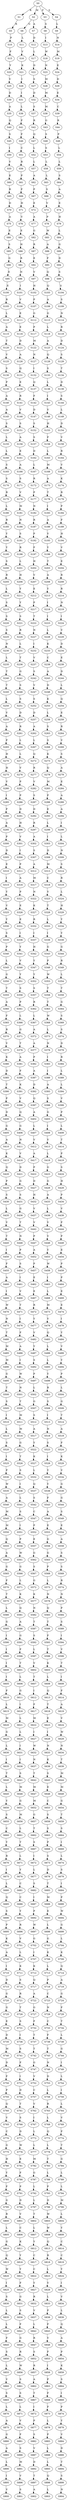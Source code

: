 strict digraph  {
	S0 -> S1 [ label = R ];
	S0 -> S2 [ label = M ];
	S0 -> S3 [ label = F ];
	S0 -> S4 [ label = S ];
	S1 -> S5 [ label = R ];
	S2 -> S6 [ label = G ];
	S2 -> S7 [ label = A ];
	S3 -> S8 [ label = S ];
	S4 -> S9 [ label = L ];
	S5 -> S10 [ label = P ];
	S6 -> S11 [ label = L ];
	S7 -> S12 [ label = D ];
	S8 -> S13 [ label = I ];
	S9 -> S14 [ label = N ];
	S10 -> S15 [ label = F ];
	S11 -> S16 [ label = V ];
	S12 -> S17 [ label = L ];
	S13 -> S18 [ label = W ];
	S14 -> S19 [ label = M ];
	S15 -> S20 [ label = Y ];
	S16 -> S21 [ label = K ];
	S17 -> S22 [ label = D ];
	S18 -> S23 [ label = N ];
	S19 -> S24 [ label = E ];
	S20 -> S25 [ label = V ];
	S21 -> S26 [ label = I ];
	S22 -> S27 [ label = S ];
	S23 -> S28 [ label = M ];
	S24 -> S29 [ label = D ];
	S25 -> S30 [ label = D ];
	S26 -> S31 [ label = I ];
	S27 -> S32 [ label = D ];
	S28 -> S33 [ label = M ];
	S29 -> S34 [ label = E ];
	S30 -> S35 [ label = A ];
	S31 -> S36 [ label = L ];
	S32 -> S37 [ label = S ];
	S33 -> S38 [ label = M ];
	S34 -> S39 [ label = C ];
	S35 -> S40 [ label = Q ];
	S36 -> S41 [ label = F ];
	S37 -> S42 [ label = R ];
	S38 -> S43 [ label = G ];
	S39 -> S44 [ label = R ];
	S40 -> S45 [ label = S ];
	S41 -> S46 [ label = F ];
	S42 -> S47 [ label = Q ];
	S43 -> S48 [ label = S ];
	S44 -> S49 [ label = P ];
	S45 -> S50 [ label = I ];
	S46 -> S51 [ label = C ];
	S47 -> S52 [ label = L ];
	S48 -> S53 [ label = S ];
	S49 -> S54 [ label = L ];
	S50 -> S55 [ label = V ];
	S51 -> S56 [ label = R ];
	S52 -> S57 [ label = L ];
	S53 -> S58 [ label = L ];
	S54 -> S59 [ label = L ];
	S55 -> S60 [ label = E ];
	S56 -> S61 [ label = P ];
	S57 -> S62 [ label = A ];
	S58 -> S63 [ label = L ];
	S59 -> S64 [ label = S ];
	S60 -> S65 [ label = R ];
	S61 -> S66 [ label = F ];
	S62 -> S67 [ label = P ];
	S63 -> S68 [ label = S ];
	S64 -> S69 [ label = A ];
	S65 -> S70 [ label = D ];
	S66 -> S71 [ label = H ];
	S67 -> S72 [ label = E ];
	S68 -> S73 [ label = V ];
	S69 -> S74 [ label = E ];
	S70 -> S75 [ label = A ];
	S71 -> S76 [ label = V ];
	S72 -> S77 [ label = A ];
	S73 -> S78 [ label = P ];
	S74 -> S79 [ label = H ];
	S75 -> S80 [ label = E ];
	S76 -> S81 [ label = E ];
	S77 -> S82 [ label = G ];
	S78 -> S83 [ label = W ];
	S79 -> S84 [ label = L ];
	S80 -> S85 [ label = S ];
	S81 -> S86 [ label = H ];
	S82 -> S87 [ label = R ];
	S83 -> S88 [ label = A ];
	S84 -> S89 [ label = G ];
	S85 -> S90 [ label = G ];
	S86 -> S91 [ label = R ];
	S87 -> S92 [ label = E ];
	S88 -> S93 [ label = F ];
	S89 -> S94 [ label = D ];
	S90 -> S95 [ label = E ];
	S91 -> S96 [ label = N ];
	S92 -> S97 [ label = V ];
	S93 -> S98 [ label = Q ];
	S94 -> S99 [ label = S ];
	S95 -> S100 [ label = E ];
	S96 -> S101 [ label = I ];
	S97 -> S102 [ label = H ];
	S98 -> S103 [ label = Q ];
	S99 -> S104 [ label = S ];
	S100 -> S105 [ label = R ];
	S101 -> S106 [ label = V ];
	S102 -> S107 [ label = P ];
	S103 -> S108 [ label = A ];
	S104 -> S109 [ label = S ];
	S105 -> S110 [ label = L ];
	S106 -> S111 [ label = E ];
	S107 -> S112 [ label = G ];
	S108 -> S113 [ label = G ];
	S109 -> S114 [ label = N ];
	S110 -> S115 [ label = A ];
	S111 -> S116 [ label = E ];
	S112 -> S117 [ label = P ];
	S113 -> S118 [ label = L ];
	S114 -> S119 [ label = R ];
	S115 -> S120 [ label = T ];
	S116 -> S121 [ label = D ];
	S117 -> S122 [ label = M ];
	S118 -> S123 [ label = A ];
	S119 -> S124 [ label = D ];
	S120 -> S125 [ label = V ];
	S121 -> S126 [ label = A ];
	S122 -> S127 [ label = N ];
	S123 -> S128 [ label = Q ];
	S124 -> S129 [ label = S ];
	S125 -> S130 [ label = S ];
	S126 -> S131 [ label = Q ];
	S127 -> S132 [ label = I ];
	S128 -> S133 [ label = S ];
	S129 -> S134 [ label = T ];
	S130 -> S135 [ label = P ];
	S131 -> S136 [ label = E ];
	S132 -> S137 [ label = Q ];
	S133 -> S138 [ label = L ];
	S134 -> S139 [ label = D ];
	S135 -> S140 [ label = A ];
	S136 -> S141 [ label = R ];
	S137 -> S142 [ label = F ];
	S138 -> S143 [ label = I ];
	S139 -> S144 [ label = S ];
	S140 -> S145 [ label = A ];
	S141 -> S146 [ label = V ];
	S142 -> S147 [ label = D ];
	S143 -> S148 [ label = V ];
	S144 -> S149 [ label = L ];
	S145 -> S150 [ label = S ];
	S146 -> S151 [ label = S ];
	S147 -> S152 [ label = S ];
	S148 -> S153 [ label = H ];
	S149 -> S154 [ label = D ];
	S150 -> S155 [ label = L ];
	S151 -> S156 [ label = A ];
	S152 -> S157 [ label = S ];
	S153 -> S158 [ label = F ];
	S154 -> S159 [ label = V ];
	S155 -> S160 [ label = L ];
	S156 -> S161 [ label = E ];
	S157 -> S162 [ label = D ];
	S158 -> S163 [ label = L ];
	S159 -> S164 [ label = R ];
	S160 -> S165 [ label = S ];
	S161 -> S166 [ label = A ];
	S162 -> S167 [ label = L ];
	S163 -> S168 [ label = M ];
	S164 -> S169 [ label = V ];
	S165 -> S170 [ label = S ];
	S166 -> S171 [ label = S ];
	S167 -> S172 [ label = R ];
	S168 -> S173 [ label = A ];
	S169 -> S174 [ label = K ];
	S170 -> S175 [ label = R ];
	S171 -> S176 [ label = V ];
	S172 -> S177 [ label = P ];
	S173 -> S178 [ label = T ];
	S174 -> S179 [ label = R ];
	S175 -> S180 [ label = L ];
	S176 -> S181 [ label = M ];
	S177 -> S182 [ label = N ];
	S178 -> S183 [ label = I ];
	S179 -> S184 [ label = P ];
	S180 -> S185 [ label = R ];
	S181 -> S186 [ label = N ];
	S182 -> S187 [ label = R ];
	S183 -> S188 [ label = A ];
	S184 -> S189 [ label = F ];
	S185 -> S190 [ label = Y ];
	S186 -> S191 [ label = S ];
	S187 -> S192 [ label = P ];
	S188 -> S193 [ label = V ];
	S189 -> S194 [ label = H ];
	S190 -> S195 [ label = Y ];
	S191 -> S196 [ label = R ];
	S192 -> S197 [ label = F ];
	S193 -> S198 [ label = Y ];
	S194 -> S199 [ label = V ];
	S195 -> S200 [ label = S ];
	S196 -> S201 [ label = L ];
	S197 -> S202 [ label = H ];
	S198 -> S203 [ label = T ];
	S199 -> S204 [ label = E ];
	S200 -> S205 [ label = R ];
	S201 -> S206 [ label = H ];
	S202 -> S207 [ label = V ];
	S203 -> S208 [ label = A ];
	S204 -> S209 [ label = R ];
	S205 -> S210 [ label = L ];
	S206 -> S211 [ label = Y ];
	S207 -> S212 [ label = E ];
	S208 -> S213 [ label = Y ];
	S209 -> S214 [ label = R ];
	S210 -> S215 [ label = S ];
	S211 -> S216 [ label = Y ];
	S212 -> S217 [ label = P ];
	S213 -> S218 [ label = I ];
	S214 -> S219 [ label = N ];
	S215 -> S220 [ label = S ];
	S216 -> S221 [ label = S ];
	S217 -> S222 [ label = T ];
	S218 -> S223 [ label = I ];
	S219 -> S224 [ label = I ];
	S220 -> S225 [ label = S ];
	S221 -> S226 [ label = R ];
	S222 -> S227 [ label = N ];
	S223 -> S228 [ label = L ];
	S224 -> S229 [ label = V ];
	S225 -> S230 [ label = N ];
	S226 -> S231 [ label = L ];
	S227 -> S232 [ label = I ];
	S228 -> S233 [ label = K ];
	S229 -> S234 [ label = D ];
	S230 -> S235 [ label = L ];
	S231 -> S236 [ label = T ];
	S232 -> S237 [ label = V ];
	S233 -> S238 [ label = C ];
	S234 -> S239 [ label = E ];
	S235 -> S240 [ label = T ];
	S236 -> S241 [ label = G ];
	S237 -> S242 [ label = S ];
	S238 -> S243 [ label = A ];
	S239 -> S244 [ label = D ];
	S240 -> S245 [ label = T ];
	S241 -> S246 [ label = S ];
	S242 -> S247 [ label = V ];
	S243 -> S248 [ label = D ];
	S244 -> S249 [ label = L ];
	S245 -> S250 [ label = L ];
	S246 -> S251 [ label = S ];
	S247 -> S252 [ label = S ];
	S248 -> S253 [ label = K ];
	S249 -> S254 [ label = Q ];
	S250 -> S255 [ label = V ];
	S251 -> S256 [ label = D ];
	S252 -> S257 [ label = D ];
	S253 -> S258 [ label = L ];
	S254 -> S259 [ label = E ];
	S255 -> S260 [ label = A ];
	S256 -> S261 [ label = R ];
	S257 -> S262 [ label = A ];
	S258 -> S263 [ label = S ];
	S259 -> S264 [ label = R ];
	S260 -> S265 [ label = P ];
	S261 -> S266 [ label = L ];
	S262 -> S267 [ label = L ];
	S263 -> S268 [ label = S ];
	S264 -> S269 [ label = V ];
	S265 -> S270 [ label = H ];
	S266 -> S271 [ label = L ];
	S267 -> S272 [ label = Q ];
	S268 -> S273 [ label = K ];
	S269 -> S274 [ label = S ];
	S270 -> S275 [ label = H ];
	S271 -> S276 [ label = V ];
	S272 -> S277 [ label = R ];
	S273 -> S278 [ label = Q ];
	S274 -> S279 [ label = A ];
	S275 -> S280 [ label = V ];
	S276 -> S281 [ label = P ];
	S277 -> S282 [ label = V ];
	S278 -> S283 [ label = M ];
	S279 -> S284 [ label = E ];
	S280 -> S285 [ label = I ];
	S281 -> S286 [ label = P ];
	S282 -> S287 [ label = S ];
	S283 -> S288 [ label = P ];
	S284 -> S289 [ label = A ];
	S285 -> S290 [ label = P ];
	S286 -> S291 [ label = D ];
	S287 -> S292 [ label = D ];
	S288 -> S293 [ label = E ];
	S289 -> S294 [ label = A ];
	S290 -> S295 [ label = A ];
	S291 -> S296 [ label = H ];
	S292 -> S297 [ label = R ];
	S293 -> S298 [ label = L ];
	S294 -> S299 [ label = I ];
	S295 -> S300 [ label = P ];
	S296 -> S301 [ label = V ];
	S297 -> S302 [ label = A ];
	S298 -> S303 [ label = I ];
	S299 -> S304 [ label = L ];
	S300 -> S305 [ label = D ];
	S301 -> S306 [ label = I ];
	S302 -> S307 [ label = S ];
	S303 -> S308 [ label = D ];
	S304 -> S309 [ label = N ];
	S305 -> S310 [ label = E ];
	S306 -> S311 [ label = P ];
	S307 -> S312 [ label = A ];
	S308 -> S313 [ label = M ];
	S309 -> S314 [ label = S ];
	S310 -> S315 [ label = I ];
	S311 -> S316 [ label = A ];
	S312 -> S317 [ label = M ];
	S313 -> S318 [ label = C ];
	S314 -> S319 [ label = R ];
	S315 -> S320 [ label = Y ];
	S316 -> S321 [ label = P ];
	S317 -> S322 [ label = N ];
	S318 -> S323 [ label = V ];
	S319 -> S324 [ label = L ];
	S320 -> S325 [ label = V ];
	S321 -> S326 [ label = E ];
	S322 -> S327 [ label = K ];
	S323 -> S328 [ label = T ];
	S324 -> S329 [ label = H ];
	S325 -> S330 [ label = Y ];
	S326 -> S331 [ label = E ];
	S327 -> S332 [ label = R ];
	S328 -> S333 [ label = L ];
	S329 -> S334 [ label = Y ];
	S330 -> S335 [ label = S ];
	S331 -> S336 [ label = I ];
	S332 -> S337 [ label = I ];
	S333 -> S338 [ label = I ];
	S334 -> S339 [ label = Y ];
	S335 -> S340 [ label = P ];
	S336 -> S341 [ label = Y ];
	S337 -> S342 [ label = H ];
	S338 -> S343 [ label = G ];
	S339 -> S344 [ label = G ];
	S340 -> S345 [ label = L ];
	S341 -> S346 [ label = V ];
	S342 -> S347 [ label = Y ];
	S343 -> S348 [ label = P ];
	S344 -> S349 [ label = R ];
	S345 -> S350 [ label = G ];
	S346 -> S351 [ label = Y ];
	S347 -> S352 [ label = Y ];
	S348 -> S353 [ label = W ];
	S349 -> S354 [ label = L ];
	S350 -> S355 [ label = T ];
	S351 -> S356 [ label = S ];
	S352 -> S357 [ label = S ];
	S353 -> S358 [ label = T ];
	S354 -> S359 [ label = T ];
	S355 -> S360 [ label = A ];
	S356 -> S361 [ label = P ];
	S357 -> S362 [ label = R ];
	S358 -> S363 [ label = T ];
	S359 -> S364 [ label = G ];
	S360 -> S365 [ label = F ];
	S361 -> S366 [ label = L ];
	S362 -> S367 [ label = L ];
	S363 -> S368 [ label = W ];
	S364 -> S369 [ label = S ];
	S365 -> S370 [ label = R ];
	S366 -> S371 [ label = G ];
	S367 -> S372 [ label = A ];
	S368 -> S373 [ label = L ];
	S369 -> S374 [ label = S ];
	S370 -> S375 [ label = V ];
	S371 -> S376 [ label = T ];
	S372 -> S377 [ label = A ];
	S373 -> S378 [ label = N ];
	S374 -> S379 [ label = D ];
	S375 -> S380 [ label = K ];
	S376 -> S381 [ label = A ];
	S377 -> S382 [ label = P ];
	S378 -> S383 [ label = I ];
	S379 -> S384 [ label = R ];
	S380 -> S385 [ label = D ];
	S381 -> S386 [ label = F ];
	S382 -> S387 [ label = A ];
	S383 -> S388 [ label = I ];
	S384 -> S389 [ label = L ];
	S385 -> S390 [ label = T ];
	S386 -> S391 [ label = K ];
	S387 -> S392 [ label = D ];
	S388 -> S393 [ label = A ];
	S389 -> S394 [ label = L ];
	S390 -> S395 [ label = P ];
	S391 -> S396 [ label = V ];
	S392 -> S397 [ label = Q ];
	S393 -> S398 [ label = S ];
	S394 -> S399 [ label = V ];
	S395 -> S400 [ label = D ];
	S396 -> S401 [ label = Q ];
	S397 -> S402 [ label = A ];
	S398 -> S403 [ label = G ];
	S399 -> S404 [ label = P ];
	S400 -> S405 [ label = G ];
	S401 -> S406 [ label = G ];
	S402 -> S407 [ label = L ];
	S403 -> S408 [ label = I ];
	S404 -> S409 [ label = L ];
	S405 -> S410 [ label = A ];
	S406 -> S411 [ label = N ];
	S407 -> S412 [ label = V ];
	S408 -> S413 [ label = V ];
	S409 -> S414 [ label = T ];
	S410 -> S415 [ label = K ];
	S411 -> S416 [ label = V ];
	S412 -> S417 [ label = A ];
	S413 -> S418 [ label = L ];
	S414 -> S419 [ label = P ];
	S415 -> S420 [ label = Q ];
	S416 -> S421 [ label = D ];
	S417 -> S422 [ label = P ];
	S418 -> S423 [ label = G ];
	S419 -> S424 [ label = S ];
	S420 -> S425 [ label = P ];
	S421 -> S426 [ label = G ];
	S422 -> S427 [ label = D ];
	S423 -> S428 [ label = G ];
	S424 -> S429 [ label = H ];
	S425 -> S430 [ label = S ];
	S426 -> S431 [ label = S ];
	S427 -> S432 [ label = H ];
	S428 -> S433 [ label = A ];
	S429 -> S434 [ label = P ];
	S430 -> S435 [ label = L ];
	S431 -> S436 [ label = G ];
	S432 -> S437 [ label = V ];
	S433 -> S438 [ label = L ];
	S434 -> S439 [ label = V ];
	S435 -> S440 [ label = V ];
	S436 -> S441 [ label = T ];
	S437 -> S442 [ label = V ];
	S438 -> S443 [ label = V ];
	S439 -> S444 [ label = F ];
	S440 -> S445 [ label = T ];
	S441 -> S446 [ label = N ];
	S442 -> S447 [ label = P ];
	S443 -> S448 [ label = V ];
	S444 -> S449 [ label = P ];
	S445 -> S450 [ label = I ];
	S446 -> S451 [ label = P ];
	S447 -> S452 [ label = A ];
	S448 -> S453 [ label = Y ];
	S449 -> S454 [ label = E ];
	S450 -> S455 [ label = F ];
	S451 -> S456 [ label = S ];
	S452 -> S457 [ label = P ];
	S453 -> S458 [ label = W ];
	S454 -> S459 [ label = P ];
	S455 -> S460 [ label = A ];
	S456 -> S461 [ label = I ];
	S457 -> S462 [ label = E ];
	S458 -> S463 [ label = I ];
	S459 -> S464 [ label = P ];
	S460 -> S465 [ label = I ];
	S461 -> S466 [ label = V ];
	S462 -> S467 [ label = E ];
	S463 -> S468 [ label = L ];
	S464 -> S469 [ label = E ];
	S465 -> S470 [ label = W ];
	S466 -> S471 [ label = T ];
	S467 -> S472 [ label = R ];
	S468 -> S473 [ label = M ];
	S469 -> S474 [ label = E ];
	S470 -> S475 [ label = N ];
	S471 -> S476 [ label = I ];
	S472 -> S477 [ label = Y ];
	S473 -> S478 [ label = V ];
	S474 -> S479 [ label = I ];
	S475 -> S480 [ label = T ];
	S476 -> S481 [ label = F ];
	S477 -> S482 [ label = V ];
	S478 -> S483 [ label = Q ];
	S479 -> S484 [ label = Y ];
	S480 -> S485 [ label = M ];
	S481 -> S486 [ label = A ];
	S482 -> S487 [ label = Y ];
	S483 -> S488 [ label = L ];
	S484 -> S489 [ label = V ];
	S485 -> S490 [ label = M ];
	S486 -> S491 [ label = I ];
	S487 -> S492 [ label = S ];
	S488 -> S493 [ label = L ];
	S489 -> S494 [ label = Y ];
	S490 -> S495 [ label = G ];
	S491 -> S496 [ label = W ];
	S492 -> S497 [ label = P ];
	S493 -> S498 [ label = Y ];
	S494 -> S499 [ label = P ];
	S495 -> S500 [ label = T ];
	S496 -> S501 [ label = N ];
	S497 -> S502 [ label = L ];
	S498 -> S503 [ label = R ];
	S499 -> S504 [ label = L ];
	S500 -> S505 [ label = S ];
	S501 -> S506 [ label = T ];
	S502 -> S507 [ label = G ];
	S503 -> S508 [ label = S ];
	S504 -> S509 [ label = G ];
	S505 -> S510 [ label = I ];
	S506 -> S511 [ label = M ];
	S507 -> S512 [ label = S ];
	S508 -> S513 [ label = I ];
	S509 -> S514 [ label = T ];
	S510 -> S515 [ label = L ];
	S511 -> S516 [ label = M ];
	S512 -> S517 [ label = A ];
	S513 -> S518 [ label = N ];
	S514 -> S519 [ label = A ];
	S515 -> S520 [ label = S ];
	S516 -> S521 [ label = G ];
	S517 -> S522 [ label = Y ];
	S518 -> S523 [ label = S ];
	S519 -> S524 [ label = F ];
	S520 -> S525 [ label = I ];
	S521 -> S526 [ label = T ];
	S522 -> S527 [ label = K ];
	S523 -> S528 [ label = I ];
	S524 -> S529 [ label = K ];
	S525 -> S530 [ label = P ];
	S526 -> S531 [ label = S ];
	S527 -> S532 [ label = L ];
	S528 -> S533 [ label = Y ];
	S529 -> S534 [ label = V ];
	S530 -> S535 [ label = W ];
	S531 -> S536 [ label = I ];
	S532 -> S537 [ label = Q ];
	S533 -> S538 [ label = Y ];
	S534 -> S539 [ label = G ];
	S535 -> S540 [ label = A ];
	S536 -> S541 [ label = L ];
	S537 -> S542 [ label = S ];
	S538 -> S543 [ label = F ];
	S539 -> S544 [ label = G ];
	S540 -> S545 [ label = M ];
	S541 -> S546 [ label = S ];
	S542 -> S547 [ label = C ];
	S543 -> S548 [ label = A ];
	S544 -> S549 [ label = S ];
	S545 -> S550 [ label = M ];
	S546 -> S551 [ label = I ];
	S547 -> S552 [ label = P ];
	S548 -> S553 [ label = E ];
	S549 -> S554 [ label = E ];
	S550 -> S555 [ label = Q ];
	S551 -> S556 [ label = P ];
	S552 -> S557 [ label = E ];
	S553 -> S558 [ label = G ];
	S554 -> S559 [ label = A ];
	S555 -> S560 [ label = A ];
	S556 -> S561 [ label = W ];
	S557 -> S562 [ label = G ];
	S558 -> S563 [ label = G ];
	S559 -> S564 [ label = S ];
	S560 -> S565 [ label = G ];
	S561 -> S566 [ label = G ];
	S562 -> S567 [ label = S ];
	S563 -> S568 [ label = P ];
	S564 -> S569 [ label = S ];
	S565 -> S570 [ label = F ];
	S566 -> S571 [ label = L ];
	S567 -> S572 [ label = G ];
	S568 -> S573 [ label = L ];
	S569 -> S574 [ label = R ];
	S570 -> S575 [ label = T ];
	S571 -> S576 [ label = K ];
	S572 -> S577 [ label = K ];
	S573 -> S578 [ label = N ];
	S574 -> S579 [ label = N ];
	S575 -> S580 [ label = L ];
	S576 -> S581 [ label = Q ];
	S577 -> S582 [ label = N ];
	S578 -> S583 [ label = Q ];
	S579 -> S584 [ label = P ];
	S580 -> S585 [ label = G ];
	S581 -> S586 [ label = A ];
	S582 -> S587 [ label = T ];
	S583 -> S588 [ label = T ];
	S584 -> S589 [ label = S ];
	S585 -> S590 [ label = I ];
	S586 -> S591 [ label = G ];
	S587 -> S592 [ label = S ];
	S588 -> S593 [ label = F ];
	S589 -> S594 [ label = I ];
	S590 -> S595 [ label = I ];
	S591 -> S596 [ label = F ];
	S592 -> S597 [ label = L ];
	S593 -> S598 [ label = T ];
	S594 -> S599 [ label = V ];
	S595 -> S600 [ label = I ];
	S596 -> S601 [ label = T ];
	S597 -> S602 [ label = V ];
	S598 -> S603 [ label = K ];
	S599 -> S604 [ label = T ];
	S600 -> S605 [ label = I ];
	S601 -> S606 [ label = L ];
	S602 -> S607 [ label = T ];
	S603 -> S608 [ label = L ];
	S604 -> S609 [ label = I ];
	S605 -> S610 [ label = F ];
	S606 -> S611 [ label = G ];
	S607 -> S612 [ label = I ];
	S608 -> S613 [ label = Q ];
	S609 -> S614 [ label = F ];
	S610 -> S615 [ label = L ];
	S611 -> S616 [ label = I ];
	S612 -> S617 [ label = F ];
	S613 -> S618 [ label = T ];
	S614 -> S619 [ label = A ];
	S615 -> S620 [ label = M ];
	S616 -> S621 [ label = L ];
	S617 -> S622 [ label = M ];
	S618 -> S623 [ label = E ];
	S619 -> S624 [ label = V ];
	S620 -> S625 [ label = G ];
	S621 -> S626 [ label = L ];
	S622 -> S627 [ label = I ];
	S623 -> S628 [ label = I ];
	S624 -> S629 [ label = W ];
	S625 -> S630 [ label = L ];
	S626 -> S631 [ label = I ];
	S627 -> S632 [ label = W ];
	S628 -> S633 [ label = N ];
	S629 -> S634 [ label = N ];
	S630 -> S635 [ label = I ];
	S631 -> S636 [ label = I ];
	S632 -> S637 [ label = N ];
	S633 -> S638 [ label = K ];
	S634 -> S639 [ label = T ];
	S635 -> S640 [ label = T ];
	S636 -> S641 [ label = S ];
	S637 -> S642 [ label = T ];
	S638 -> S643 [ label = S ];
	S639 -> S644 [ label = M ];
	S640 -> S645 [ label = L ];
	S641 -> S646 [ label = M ];
	S642 -> S647 [ label = M ];
	S643 -> S648 [ label = E ];
	S644 -> S649 [ label = M ];
	S645 -> S650 [ label = Y ];
	S646 -> S651 [ label = G ];
	S647 -> S652 [ label = M ];
	S648 -> S653 [ label = C ];
	S649 -> S654 [ label = G ];
	S650 -> S655 [ label = S ];
	S651 -> S656 [ label = M ];
	S652 -> S657 [ label = G ];
	S653 -> S658 [ label = S ];
	S654 -> S659 [ label = T ];
	S655 -> S660 [ label = C ];
	S656 -> S661 [ label = L ];
	S657 -> S662 [ label = T ];
	S658 -> S663 [ label = S ];
	S659 -> S664 [ label = S ];
	S660 -> S665 [ label = Y ];
	S661 -> S666 [ label = T ];
	S662 -> S667 [ label = S ];
	S663 -> S668 [ label = P ];
	S664 -> S669 [ label = I ];
	S665 -> S670 [ label = R ];
	S666 -> S671 [ label = L ];
	S667 -> S672 [ label = I ];
	S668 -> S673 [ label = S ];
	S669 -> S674 [ label = L ];
	S670 -> S675 [ label = I ];
	S671 -> S676 [ label = Y ];
	S672 -> S677 [ label = L ];
	S673 -> S678 [ label = D ];
	S674 -> S679 [ label = S ];
	S675 -> S680 [ label = L ];
	S676 -> S681 [ label = C ];
	S677 -> S682 [ label = S ];
	S678 -> S683 [ label = T ];
	S679 -> S684 [ label = I ];
	S680 -> S685 [ label = Q ];
	S681 -> S686 [ label = C ];
	S682 -> S687 [ label = I ];
	S683 -> S688 [ label = M ];
	S684 -> S689 [ label = P ];
	S685 -> S690 [ label = S ];
	S686 -> S691 [ label = Y ];
	S687 -> S692 [ label = P ];
	S688 -> S693 [ label = E ];
	S689 -> S694 [ label = W ];
	S690 -> S695 [ label = P ];
	S691 -> S696 [ label = R ];
	S692 -> S697 [ label = W ];
	S693 -> S698 [ label = L ];
	S694 -> S699 [ label = G ];
	S695 -> S700 [ label = K ];
	S696 -> S701 [ label = V ];
	S697 -> S702 [ label = G ];
	S698 -> S703 [ label = G ];
	S699 -> S704 [ label = L ];
	S700 -> S705 [ label = A ];
	S701 -> S706 [ label = L ];
	S702 -> S707 [ label = I ];
	S703 -> S708 [ label = K ];
	S704 -> S709 [ label = K ];
	S705 -> S710 [ label = I ];
	S706 -> S711 [ label = K ];
	S707 -> S712 [ label = K ];
	S708 -> S713 [ label = L ];
	S709 -> S714 [ label = Q ];
	S710 -> S715 [ label = D ];
	S711 -> S716 [ label = S ];
	S712 -> S717 [ label = Q ];
	S713 -> S718 [ label = P ];
	S714 -> S719 [ label = A ];
	S715 -> S720 [ label = G ];
	S716 -> S721 [ label = R ];
	S717 -> S722 [ label = A ];
	S718 -> S723 [ label = C ];
	S719 -> S724 [ label = G ];
	S720 -> S725 [ label = G ];
	S721 -> S726 [ label = T ];
	S722 -> S727 [ label = G ];
	S723 -> S728 [ label = N ];
	S724 -> S729 [ label = F ];
	S725 -> S730 [ label = E ];
	S726 -> S731 [ label = S ];
	S727 -> S732 [ label = F ];
	S728 -> S733 [ label = C ];
	S729 -> S734 [ label = T ];
	S730 -> S735 [ label = D ];
	S731 -> S736 [ label = I ];
	S732 -> S737 [ label = T ];
	S733 -> S738 [ label = F ];
	S734 -> S739 [ label = L ];
	S735 -> S740 [ label = M ];
	S736 -> S741 [ label = S ];
	S737 -> S742 [ label = T ];
	S738 -> S743 [ label = T ];
	S739 -> S744 [ label = G ];
	S740 -> S745 [ label = D ];
	S741 -> S746 [ label = F ];
	S742 -> S747 [ label = G ];
	S743 -> S748 [ label = N ];
	S744 -> S749 [ label = I ];
	S745 -> S750 [ label = F ];
	S746 -> S751 [ label = I ];
	S747 -> S752 [ label = V ];
	S748 -> S753 [ label = D ];
	S749 -> S754 [ label = L ];
	S750 -> S755 [ label = P ];
	S751 -> S756 [ label = D ];
	S752 -> S757 [ label = C ];
	S753 -> S758 [ label = L ];
	S754 -> S759 [ label = I ];
	S755 -> S760 [ label = Q ];
	S756 -> S761 [ label = T ];
	S757 -> S762 [ label = V ];
	S758 -> S763 [ label = R ];
	S759 -> S764 [ label = L ];
	S760 -> S765 [ label = V ];
	S761 -> S766 [ label = S ];
	S762 -> S767 [ label = I ];
	S763 -> S768 [ label = L ];
	S764 -> S769 [ label = V ];
	S765 -> S770 [ label = C ];
	S766 -> S771 [ label = D ];
	S767 -> S772 [ label = L ];
	S768 -> S773 [ label = Q ];
	S769 -> S774 [ label = F ];
	S770 -> S775 [ label = G ];
	S771 -> S776 [ label = W ];
	S772 -> S777 [ label = L ];
	S773 -> S778 [ label = L ];
	S774 -> S779 [ label = T ];
	S775 -> S780 [ label = H ];
	S776 -> S781 [ label = E ];
	S777 -> S782 [ label = M ];
	S778 -> S783 [ label = T ];
	S779 -> S784 [ label = G ];
	S780 -> S785 [ label = Y ];
	S781 -> S786 [ label = F ];
	S782 -> S787 [ label = G ];
	S783 -> S788 [ label = L ];
	S784 -> S789 [ label = L ];
	S785 -> S790 [ label = F ];
	S786 -> S791 [ label = P ];
	S787 -> S792 [ label = L ];
	S788 -> S793 [ label = P ];
	S789 -> S794 [ label = L ];
	S790 -> S795 [ label = G ];
	S791 -> S796 [ label = D ];
	S792 -> S797 [ label = L ];
	S793 -> S798 [ label = D ];
	S794 -> S799 [ label = M ];
	S795 -> S800 [ label = R ];
	S796 -> S801 [ label = V ];
	S797 -> S802 [ label = T ];
	S798 -> S803 [ label = W ];
	S799 -> S804 [ label = L ];
	S800 -> S805 [ label = L ];
	S801 -> S806 [ label = C ];
	S802 -> S807 [ label = L ];
	S803 -> S808 [ label = W ];
	S804 -> S809 [ label = Y ];
	S805 -> S810 [ label = G ];
	S806 -> S811 [ label = K ];
	S807 -> S812 [ label = Y ];
	S808 -> S813 [ label = Q ];
	S809 -> S814 [ label = C ];
	S810 -> S815 [ label = Q ];
	S811 -> S816 [ label = Y ];
	S812 -> S817 [ label = C ];
	S813 -> S818 [ label = R ];
	S814 -> S819 [ label = C ];
	S815 -> S820 [ label = W ];
	S816 -> S821 [ label = Y ];
	S817 -> S822 [ label = C ];
	S818 -> S823 [ label = L ];
	S819 -> S824 [ label = Y ];
	S820 -> S825 [ label = I ];
	S821 -> S826 [ label = F ];
	S822 -> S827 [ label = Y ];
	S823 -> S828 [ label = V ];
	S824 -> S829 [ label = I ];
	S825 -> S830 [ label = S ];
	S826 -> S831 [ label = G ];
	S827 -> S832 [ label = R ];
	S828 -> S833 [ label = L ];
	S829 -> S834 [ label = V ];
	S830 -> S835 [ label = L ];
	S831 -> S836 [ label = S ];
	S832 -> S837 [ label = V ];
	S833 -> S838 [ label = P ];
	S834 -> S839 [ label = L ];
	S835 -> S840 [ label = L ];
	S836 -> S841 [ label = F ];
	S837 -> S842 [ label = L ];
	S838 -> S843 [ label = F ];
	S839 -> S844 [ label = Q ];
	S840 -> S845 [ label = F ];
	S841 -> S846 [ label = G ];
	S842 -> S847 [ label = R ];
	S843 -> S848 [ label = V ];
	S844 -> S849 [ label = A ];
	S845 -> S850 [ label = S ];
	S846 -> S851 [ label = R ];
	S847 -> S852 [ label = S ];
	S848 -> S853 [ label = F ];
	S849 -> S854 [ label = P ];
	S850 -> S855 [ label = L ];
	S851 -> S856 [ label = W ];
	S852 -> S857 [ label = R ];
	S853 -> S858 [ label = I ];
	S854 -> S859 [ label = K ];
	S855 -> S860 [ label = V ];
	S856 -> S861 [ label = S ];
	S857 -> S862 [ label = A ];
	S858 -> S863 [ label = P ];
	S859 -> S864 [ label = S ];
	S860 -> S865 [ label = S ];
	S861 -> S866 [ label = S ];
	S862 -> S867 [ label = T ];
	S863 -> S868 [ label = F ];
	S864 -> S869 [ label = I ];
	S865 -> S870 [ label = L ];
	S866 -> S871 [ label = L ];
	S867 -> S872 [ label = I ];
	S868 -> S873 [ label = F ];
	S869 -> S874 [ label = P ];
	S870 -> S875 [ label = A ];
	S871 -> S876 [ label = V ];
	S872 -> S877 [ label = P ];
	S873 -> S878 [ label = L ];
	S874 -> S879 [ label = Y ];
	S875 -> S880 [ label = G ];
	S876 -> S881 [ label = F ];
	S877 -> S882 [ label = S ];
	S878 -> S883 [ label = P ];
	S879 -> S884 [ label = V ];
	S880 -> S885 [ label = A ];
	S881 -> S886 [ label = S ];
	S882 -> S887 [ label = V ];
	S883 -> S888 [ label = L ];
	S884 -> S889 [ label = D ];
	S885 -> S890 [ label = L ];
	S886 -> S891 [ label = M ];
	S887 -> S892 [ label = D ];
	S888 -> S893 [ label = L ];
	S889 -> S894 [ label = T ];
	S890 -> S895 [ label = I ];
	S891 -> S896 [ label = V ];
	S892 -> S897 [ label = T ];
	S893 -> S898 [ label = Q ];
	S894 -> S899 [ label = S ];
	S895 -> S900 [ label = V ];
	S896 -> S901 [ label = S ];
	S897 -> S902 [ label = A ];
	S898 -> S903 [ label = L ];
	S899 -> S904 [ label = N ];
}
